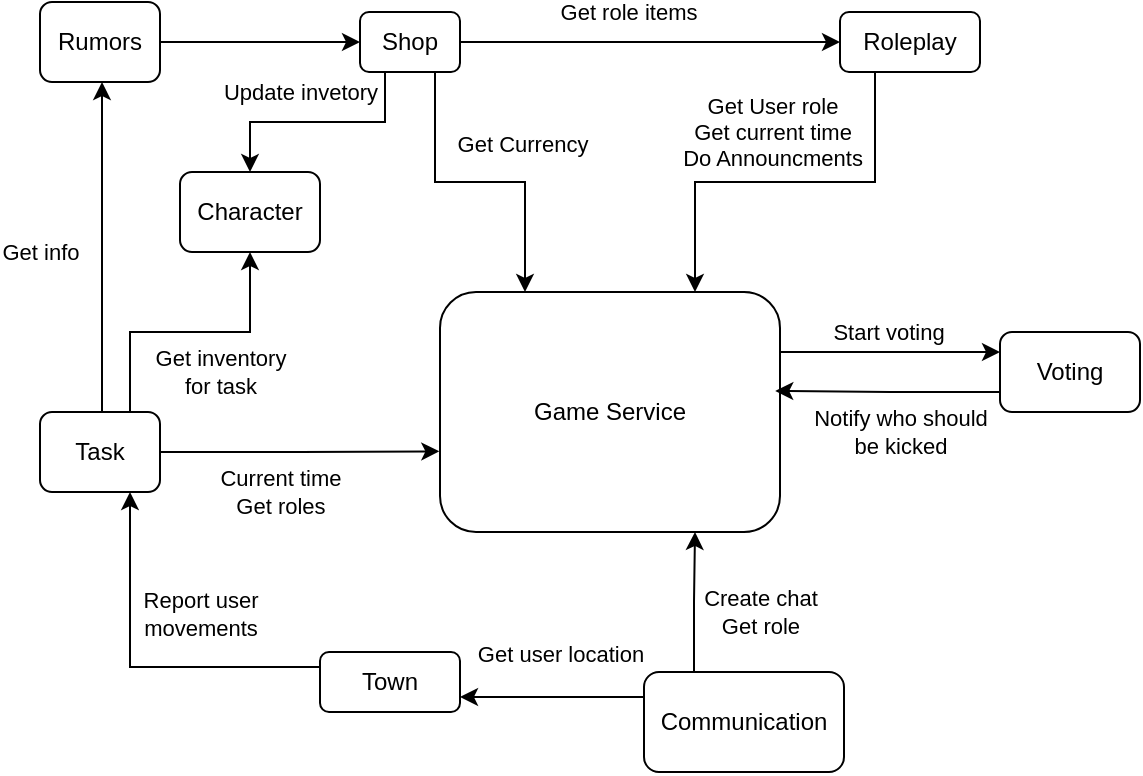 <mxfile version="28.1.2">
  <diagram name="Page-1" id="v9JqXlflXXHtW3UCAwxl">
    <mxGraphModel dx="792" dy="498" grid="1" gridSize="10" guides="1" tooltips="1" connect="1" arrows="1" fold="1" page="1" pageScale="1" pageWidth="850" pageHeight="1100" math="0" shadow="0">
      <root>
        <mxCell id="0" />
        <mxCell id="1" parent="0" />
        <mxCell id="tyDqYUPdeRFffAyI2iFE-16" style="edgeStyle=orthogonalEdgeStyle;rounded=0;orthogonalLoop=1;jettySize=auto;html=1;exitX=1;exitY=0.25;exitDx=0;exitDy=0;entryX=0;entryY=0.25;entryDx=0;entryDy=0;" edge="1" parent="1" source="tyDqYUPdeRFffAyI2iFE-1" target="tyDqYUPdeRFffAyI2iFE-4">
          <mxGeometry relative="1" as="geometry" />
        </mxCell>
        <mxCell id="tyDqYUPdeRFffAyI2iFE-18" value="Start voting" style="edgeLabel;html=1;align=center;verticalAlign=middle;resizable=0;points=[];" vertex="1" connectable="0" parent="tyDqYUPdeRFffAyI2iFE-16">
          <mxGeometry x="-0.088" y="1" relative="1" as="geometry">
            <mxPoint x="4" y="-9" as="offset" />
          </mxGeometry>
        </mxCell>
        <mxCell id="tyDqYUPdeRFffAyI2iFE-1" value="&lt;div&gt;Game Service&lt;/div&gt;" style="rounded=1;whiteSpace=wrap;html=1;" vertex="1" parent="1">
          <mxGeometry x="340" y="350" width="170" height="120" as="geometry" />
        </mxCell>
        <mxCell id="tyDqYUPdeRFffAyI2iFE-10" style="edgeStyle=orthogonalEdgeStyle;rounded=0;orthogonalLoop=1;jettySize=auto;html=1;exitX=0.75;exitY=1;exitDx=0;exitDy=0;entryX=0.25;entryY=0;entryDx=0;entryDy=0;" edge="1" parent="1" source="tyDqYUPdeRFffAyI2iFE-2" target="tyDqYUPdeRFffAyI2iFE-1">
          <mxGeometry relative="1" as="geometry" />
        </mxCell>
        <mxCell id="tyDqYUPdeRFffAyI2iFE-11" value="Get Currency" style="edgeLabel;html=1;align=center;verticalAlign=middle;resizable=0;points=[];" vertex="1" connectable="0" parent="tyDqYUPdeRFffAyI2iFE-10">
          <mxGeometry x="-0.467" y="-1" relative="1" as="geometry">
            <mxPoint x="44" y="-6" as="offset" />
          </mxGeometry>
        </mxCell>
        <mxCell id="tyDqYUPdeRFffAyI2iFE-12" style="edgeStyle=orthogonalEdgeStyle;rounded=0;orthogonalLoop=1;jettySize=auto;html=1;exitX=1;exitY=0.5;exitDx=0;exitDy=0;entryX=0;entryY=0.5;entryDx=0;entryDy=0;" edge="1" parent="1" source="tyDqYUPdeRFffAyI2iFE-2" target="tyDqYUPdeRFffAyI2iFE-3">
          <mxGeometry relative="1" as="geometry" />
        </mxCell>
        <mxCell id="tyDqYUPdeRFffAyI2iFE-13" value="Get role items" style="edgeLabel;html=1;align=center;verticalAlign=middle;resizable=0;points=[];" vertex="1" connectable="0" parent="tyDqYUPdeRFffAyI2iFE-12">
          <mxGeometry x="-0.219" y="-1" relative="1" as="geometry">
            <mxPoint x="10" y="-16" as="offset" />
          </mxGeometry>
        </mxCell>
        <mxCell id="tyDqYUPdeRFffAyI2iFE-24" value="Update invetory" style="edgeStyle=orthogonalEdgeStyle;rounded=0;orthogonalLoop=1;jettySize=auto;html=1;exitX=0.25;exitY=1;exitDx=0;exitDy=0;entryX=0.5;entryY=0;entryDx=0;entryDy=0;" edge="1" parent="1" source="tyDqYUPdeRFffAyI2iFE-2" target="tyDqYUPdeRFffAyI2iFE-8">
          <mxGeometry x="0.149" y="-15" relative="1" as="geometry">
            <mxPoint as="offset" />
          </mxGeometry>
        </mxCell>
        <mxCell id="tyDqYUPdeRFffAyI2iFE-2" value="&lt;div&gt;Shop&lt;/div&gt;" style="rounded=1;whiteSpace=wrap;html=1;" vertex="1" parent="1">
          <mxGeometry x="300" y="210" width="50" height="30" as="geometry" />
        </mxCell>
        <mxCell id="tyDqYUPdeRFffAyI2iFE-14" style="edgeStyle=orthogonalEdgeStyle;rounded=0;orthogonalLoop=1;jettySize=auto;html=1;exitX=0.25;exitY=1;exitDx=0;exitDy=0;entryX=0.75;entryY=0;entryDx=0;entryDy=0;" edge="1" parent="1" source="tyDqYUPdeRFffAyI2iFE-3" target="tyDqYUPdeRFffAyI2iFE-1">
          <mxGeometry relative="1" as="geometry" />
        </mxCell>
        <mxCell id="tyDqYUPdeRFffAyI2iFE-15" value="Get User role&lt;br&gt;&lt;div&gt;Get current time&lt;/div&gt;&lt;div&gt;Do Announcments&lt;/div&gt;" style="edgeLabel;html=1;align=center;verticalAlign=middle;resizable=0;points=[];labelBackgroundColor=default;" vertex="1" connectable="0" parent="tyDqYUPdeRFffAyI2iFE-14">
          <mxGeometry x="-0.097" y="-1" relative="1" as="geometry">
            <mxPoint x="-16" y="-24" as="offset" />
          </mxGeometry>
        </mxCell>
        <mxCell id="tyDqYUPdeRFffAyI2iFE-3" value="&lt;div&gt;Roleplay&lt;/div&gt;" style="rounded=1;whiteSpace=wrap;html=1;" vertex="1" parent="1">
          <mxGeometry x="540" y="210" width="70" height="30" as="geometry" />
        </mxCell>
        <mxCell id="tyDqYUPdeRFffAyI2iFE-4" value="Voting" style="rounded=1;whiteSpace=wrap;html=1;" vertex="1" parent="1">
          <mxGeometry x="620" y="370" width="70" height="40" as="geometry" />
        </mxCell>
        <mxCell id="tyDqYUPdeRFffAyI2iFE-19" value="&lt;div&gt;Create chat&lt;/div&gt;&lt;div&gt;Get role&lt;/div&gt;" style="edgeStyle=orthogonalEdgeStyle;rounded=0;orthogonalLoop=1;jettySize=auto;html=1;exitX=0.25;exitY=0;exitDx=0;exitDy=0;entryX=0.75;entryY=1;entryDx=0;entryDy=0;" edge="1" parent="1" source="tyDqYUPdeRFffAyI2iFE-5" target="tyDqYUPdeRFffAyI2iFE-1">
          <mxGeometry x="0.007" y="-33" relative="1" as="geometry">
            <mxPoint x="-1" y="5" as="offset" />
          </mxGeometry>
        </mxCell>
        <mxCell id="tyDqYUPdeRFffAyI2iFE-20" value="Get user location" style="edgeStyle=orthogonalEdgeStyle;rounded=0;orthogonalLoop=1;jettySize=auto;html=1;exitX=0;exitY=0.25;exitDx=0;exitDy=0;entryX=1;entryY=0.75;entryDx=0;entryDy=0;" edge="1" parent="1" source="tyDqYUPdeRFffAyI2iFE-5" target="tyDqYUPdeRFffAyI2iFE-6">
          <mxGeometry x="-0.087" y="-22" relative="1" as="geometry">
            <mxPoint as="offset" />
          </mxGeometry>
        </mxCell>
        <mxCell id="tyDqYUPdeRFffAyI2iFE-5" value="Communication" style="rounded=1;whiteSpace=wrap;html=1;" vertex="1" parent="1">
          <mxGeometry x="442" y="540" width="100" height="50" as="geometry" />
        </mxCell>
        <mxCell id="tyDqYUPdeRFffAyI2iFE-21" value="&lt;div&gt;Report user&lt;/div&gt;&lt;div&gt;movements&lt;/div&gt;" style="edgeStyle=orthogonalEdgeStyle;rounded=0;orthogonalLoop=1;jettySize=auto;html=1;exitX=0;exitY=0.25;exitDx=0;exitDy=0;entryX=0.75;entryY=1;entryDx=0;entryDy=0;" edge="1" parent="1" source="tyDqYUPdeRFffAyI2iFE-6" target="tyDqYUPdeRFffAyI2iFE-7">
          <mxGeometry x="-0.343" y="-27" relative="1" as="geometry">
            <mxPoint as="offset" />
          </mxGeometry>
        </mxCell>
        <mxCell id="tyDqYUPdeRFffAyI2iFE-6" value="Town" style="rounded=1;whiteSpace=wrap;html=1;" vertex="1" parent="1">
          <mxGeometry x="280" y="530" width="70" height="30" as="geometry" />
        </mxCell>
        <mxCell id="tyDqYUPdeRFffAyI2iFE-23" value="&lt;div&gt;Get inventory&lt;/div&gt;&lt;div&gt;for task&lt;/div&gt;" style="edgeStyle=orthogonalEdgeStyle;rounded=0;orthogonalLoop=1;jettySize=auto;html=1;exitX=0.75;exitY=0;exitDx=0;exitDy=0;entryX=0.5;entryY=1;entryDx=0;entryDy=0;" edge="1" parent="1" source="tyDqYUPdeRFffAyI2iFE-7" target="tyDqYUPdeRFffAyI2iFE-8">
          <mxGeometry x="0.214" y="-20" relative="1" as="geometry">
            <mxPoint as="offset" />
          </mxGeometry>
        </mxCell>
        <mxCell id="tyDqYUPdeRFffAyI2iFE-25" value="Get info" style="edgeStyle=orthogonalEdgeStyle;rounded=0;orthogonalLoop=1;jettySize=auto;html=1;exitX=0.5;exitY=0;exitDx=0;exitDy=0;" edge="1" parent="1">
          <mxGeometry x="-0.03" y="31" relative="1" as="geometry">
            <mxPoint x="171" y="410" as="sourcePoint" />
            <mxPoint x="171" y="245" as="targetPoint" />
            <mxPoint as="offset" />
          </mxGeometry>
        </mxCell>
        <mxCell id="tyDqYUPdeRFffAyI2iFE-7" value="Task" style="rounded=1;whiteSpace=wrap;html=1;" vertex="1" parent="1">
          <mxGeometry x="140" y="410" width="60" height="40" as="geometry" />
        </mxCell>
        <mxCell id="tyDqYUPdeRFffAyI2iFE-8" value="Character" style="rounded=1;whiteSpace=wrap;html=1;" vertex="1" parent="1">
          <mxGeometry x="210" y="290" width="70" height="40" as="geometry" />
        </mxCell>
        <mxCell id="tyDqYUPdeRFffAyI2iFE-26" style="edgeStyle=orthogonalEdgeStyle;rounded=0;orthogonalLoop=1;jettySize=auto;html=1;exitX=1;exitY=0.5;exitDx=0;exitDy=0;entryX=0;entryY=0.5;entryDx=0;entryDy=0;" edge="1" parent="1" source="tyDqYUPdeRFffAyI2iFE-9" target="tyDqYUPdeRFffAyI2iFE-2">
          <mxGeometry relative="1" as="geometry" />
        </mxCell>
        <mxCell id="tyDqYUPdeRFffAyI2iFE-9" value="Rumors" style="rounded=1;whiteSpace=wrap;html=1;" vertex="1" parent="1">
          <mxGeometry x="140" y="205" width="60" height="40" as="geometry" />
        </mxCell>
        <mxCell id="tyDqYUPdeRFffAyI2iFE-17" value="&lt;div&gt;Notify who should&lt;/div&gt;&lt;div&gt;be kicked&lt;/div&gt;" style="edgeStyle=orthogonalEdgeStyle;rounded=0;orthogonalLoop=1;jettySize=auto;html=1;exitX=0;exitY=0.75;exitDx=0;exitDy=0;entryX=0.986;entryY=0.412;entryDx=0;entryDy=0;entryPerimeter=0;" edge="1" parent="1" source="tyDqYUPdeRFffAyI2iFE-4" target="tyDqYUPdeRFffAyI2iFE-1">
          <mxGeometry x="-0.115" y="20" relative="1" as="geometry">
            <mxPoint as="offset" />
          </mxGeometry>
        </mxCell>
        <mxCell id="tyDqYUPdeRFffAyI2iFE-22" value="&lt;div&gt;Current time&lt;/div&gt;&lt;div&gt;Get roles&lt;/div&gt;" style="edgeStyle=orthogonalEdgeStyle;rounded=0;orthogonalLoop=1;jettySize=auto;html=1;exitX=1;exitY=0.5;exitDx=0;exitDy=0;entryX=-0.002;entryY=0.664;entryDx=0;entryDy=0;entryPerimeter=0;" edge="1" parent="1" source="tyDqYUPdeRFffAyI2iFE-7" target="tyDqYUPdeRFffAyI2iFE-1">
          <mxGeometry x="-0.143" y="-20" relative="1" as="geometry">
            <mxPoint as="offset" />
          </mxGeometry>
        </mxCell>
      </root>
    </mxGraphModel>
  </diagram>
</mxfile>
